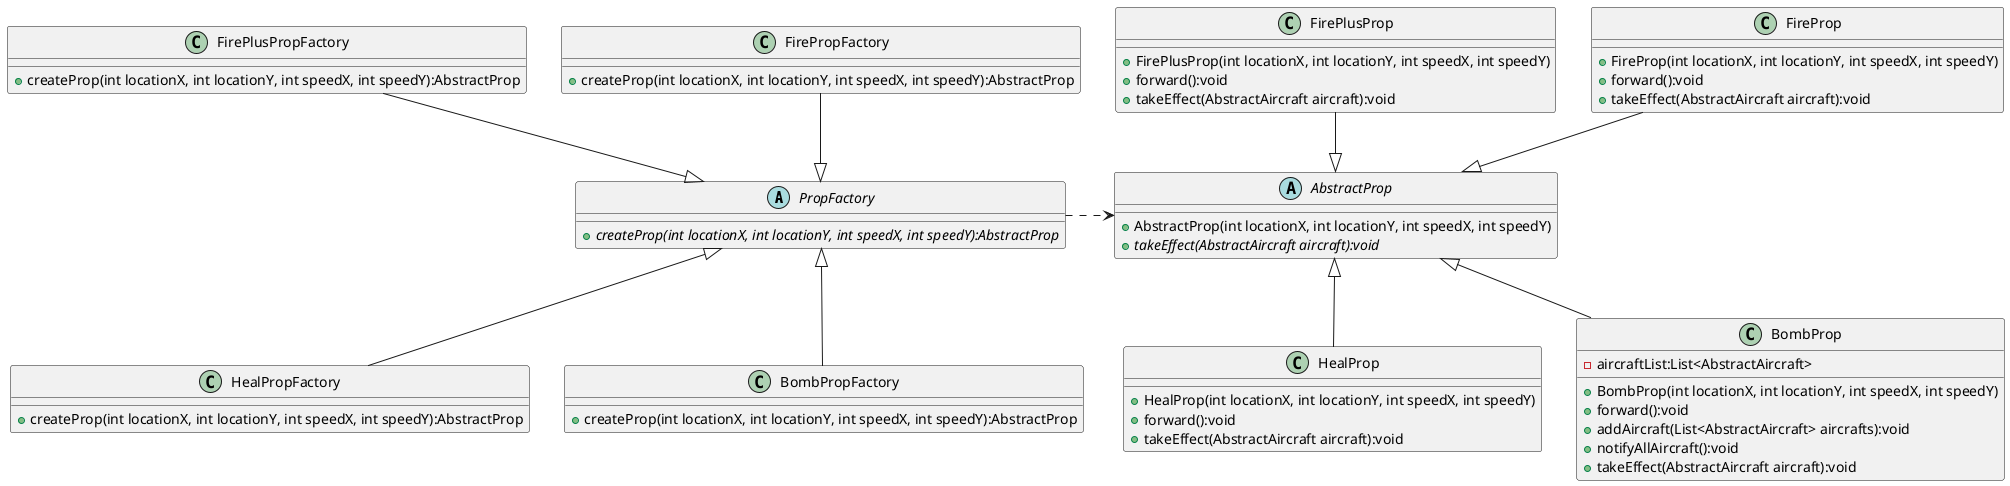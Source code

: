 @startuml propFactory

abstract class PropFactory
{
    + {abstract} createProp(int locationX, int locationY, int speedX, int speedY):AbstractProp
}

class HealPropFactory
{
    + createProp(int locationX, int locationY, int speedX, int speedY):AbstractProp
}

class BombPropFactory
{
    + createProp(int locationX, int locationY, int speedX, int speedY):AbstractProp
}

class FirePropFactory
{
    + createProp(int locationX, int locationY, int speedX, int speedY):AbstractProp
}

class FirePlusPropFactory
{
    + createProp(int locationX, int locationY, int speedX, int speedY):AbstractProp
}

PropFactory <|-down- HealPropFactory
PropFactory <|-down- BombPropFactory
PropFactory <|-up- FirePropFactory
PropFactory <|-up- FirePlusPropFactory

abstract class AbstractProp
{
    + AbstractProp(int locationX, int locationY, int speedX, int speedY)
    + {abstract} takeEffect(AbstractAircraft aircraft):void
}

class HealProp
{
    + HealProp(int locationX, int locationY, int speedX, int speedY)
    + forward():void
    + takeEffect(AbstractAircraft aircraft):void
}

class FireProp
{
    + FireProp(int locationX, int locationY, int speedX, int speedY)
    + forward():void
    + takeEffect(AbstractAircraft aircraft):void
}

class FirePlusProp
{
    + FirePlusProp(int locationX, int locationY, int speedX, int speedY)
    + forward():void
    + takeEffect(AbstractAircraft aircraft):void
}

class BombProp
{
    - aircraftList:List<AbstractAircraft>

    + BombProp(int locationX, int locationY, int speedX, int speedY)
    + forward():void
    + addAircraft(List<AbstractAircraft> aircrafts):void
    + notifyAllAircraft():void
    + takeEffect(AbstractAircraft aircraft):void
}

AbstractProp <|-down- HealProp
AbstractProp <|-down- BombProp
AbstractProp <|-up- FireProp
AbstractProp <|-up- FirePlusProp

PropFactory .right.> AbstractProp

@enduml